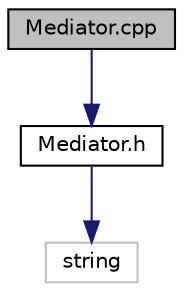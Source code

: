 digraph "Mediator.cpp"
{
 // LATEX_PDF_SIZE
  edge [fontname="Helvetica",fontsize="10",labelfontname="Helvetica",labelfontsize="10"];
  node [fontname="Helvetica",fontsize="10",shape=record];
  Node1 [label="Mediator.cpp",height=0.2,width=0.4,color="black", fillcolor="grey75", style="filled", fontcolor="black",tooltip="Contains the declaration of the Mediator class functions."];
  Node1 -> Node2 [color="midnightblue",fontsize="10",style="solid",fontname="Helvetica"];
  Node2 [label="Mediator.h",height=0.2,width=0.4,color="black", fillcolor="white", style="filled",URL="$Mediator_8h.html",tooltip="Contains the declaration of the Mediator class."];
  Node2 -> Node3 [color="midnightblue",fontsize="10",style="solid",fontname="Helvetica"];
  Node3 [label="string",height=0.2,width=0.4,color="grey75", fillcolor="white", style="filled",tooltip=" "];
}
